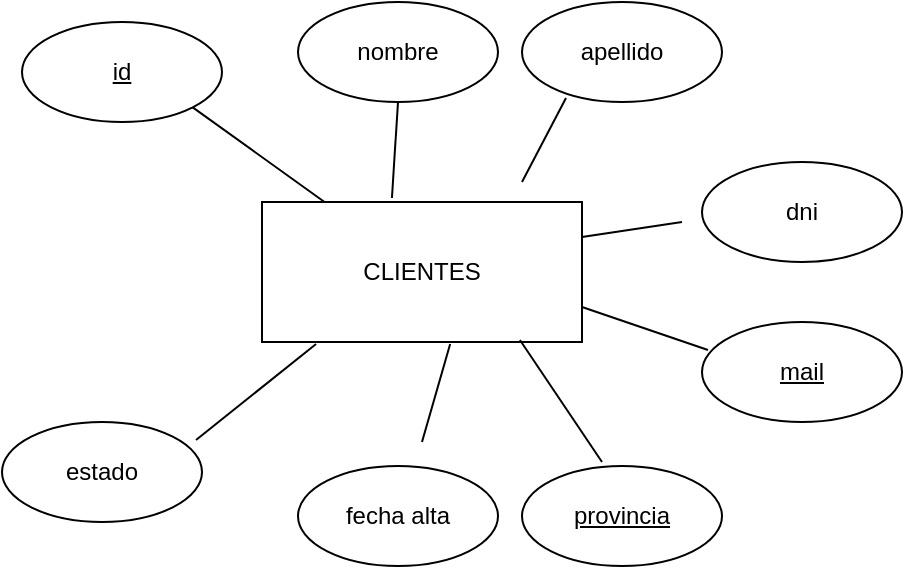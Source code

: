 <mxfile version="21.3.3" type="device">
  <diagram name="Page-1" id="HRxVY4wmJIyZDW7qkUYk">
    <mxGraphModel dx="1120" dy="452" grid="1" gridSize="10" guides="1" tooltips="1" connect="1" arrows="1" fold="1" page="1" pageScale="1" pageWidth="1169" pageHeight="827" math="0" shadow="0">
      <root>
        <mxCell id="0" />
        <mxCell id="1" parent="0" />
        <mxCell id="EkZ4VvNbROCWnL-chnYJ-1" value="CLIENTES" style="rounded=0;whiteSpace=wrap;html=1;" vertex="1" parent="1">
          <mxGeometry x="160" y="180" width="160" height="70" as="geometry" />
        </mxCell>
        <mxCell id="EkZ4VvNbROCWnL-chnYJ-3" value="&lt;u&gt;id&lt;/u&gt;" style="ellipse;whiteSpace=wrap;html=1;" vertex="1" parent="1">
          <mxGeometry x="40" y="90" width="100" height="50" as="geometry" />
        </mxCell>
        <mxCell id="EkZ4VvNbROCWnL-chnYJ-4" value="nombre" style="ellipse;whiteSpace=wrap;html=1;" vertex="1" parent="1">
          <mxGeometry x="178" y="80" width="100" height="50" as="geometry" />
        </mxCell>
        <mxCell id="EkZ4VvNbROCWnL-chnYJ-5" value="apellido" style="ellipse;whiteSpace=wrap;html=1;" vertex="1" parent="1">
          <mxGeometry x="290" y="80" width="100" height="50" as="geometry" />
        </mxCell>
        <mxCell id="EkZ4VvNbROCWnL-chnYJ-6" value="estado" style="ellipse;whiteSpace=wrap;html=1;" vertex="1" parent="1">
          <mxGeometry x="30" y="290" width="100" height="50" as="geometry" />
        </mxCell>
        <mxCell id="EkZ4VvNbROCWnL-chnYJ-7" value="fecha alta" style="ellipse;whiteSpace=wrap;html=1;" vertex="1" parent="1">
          <mxGeometry x="178" y="312" width="100" height="50" as="geometry" />
        </mxCell>
        <mxCell id="EkZ4VvNbROCWnL-chnYJ-8" value="&lt;u&gt;provincia&lt;/u&gt;" style="ellipse;whiteSpace=wrap;html=1;" vertex="1" parent="1">
          <mxGeometry x="290" y="312" width="100" height="50" as="geometry" />
        </mxCell>
        <mxCell id="EkZ4VvNbROCWnL-chnYJ-9" value="dni" style="ellipse;whiteSpace=wrap;html=1;" vertex="1" parent="1">
          <mxGeometry x="380" y="160" width="100" height="50" as="geometry" />
        </mxCell>
        <mxCell id="EkZ4VvNbROCWnL-chnYJ-10" value="&lt;u&gt;mail&lt;/u&gt;" style="ellipse;whiteSpace=wrap;html=1;" vertex="1" parent="1">
          <mxGeometry x="380" y="240" width="100" height="50" as="geometry" />
        </mxCell>
        <mxCell id="EkZ4VvNbROCWnL-chnYJ-12" value="" style="endArrow=none;html=1;rounded=0;entryX=1;entryY=1;entryDx=0;entryDy=0;" edge="1" parent="1" source="EkZ4VvNbROCWnL-chnYJ-1" target="EkZ4VvNbROCWnL-chnYJ-3">
          <mxGeometry width="50" height="50" relative="1" as="geometry">
            <mxPoint x="400" y="260" as="sourcePoint" />
            <mxPoint x="450" y="210" as="targetPoint" />
          </mxGeometry>
        </mxCell>
        <mxCell id="EkZ4VvNbROCWnL-chnYJ-13" value="" style="endArrow=none;html=1;rounded=0;entryX=0.5;entryY=1;entryDx=0;entryDy=0;exitX=0.406;exitY=-0.029;exitDx=0;exitDy=0;exitPerimeter=0;" edge="1" parent="1" source="EkZ4VvNbROCWnL-chnYJ-1" target="EkZ4VvNbROCWnL-chnYJ-4">
          <mxGeometry width="50" height="50" relative="1" as="geometry">
            <mxPoint x="201" y="190" as="sourcePoint" />
            <mxPoint x="135" y="143" as="targetPoint" />
          </mxGeometry>
        </mxCell>
        <mxCell id="EkZ4VvNbROCWnL-chnYJ-14" value="" style="endArrow=none;html=1;rounded=0;entryX=0.22;entryY=0.96;entryDx=0;entryDy=0;entryPerimeter=0;" edge="1" parent="1" target="EkZ4VvNbROCWnL-chnYJ-5">
          <mxGeometry width="50" height="50" relative="1" as="geometry">
            <mxPoint x="290" y="170" as="sourcePoint" />
            <mxPoint x="145" y="153" as="targetPoint" />
          </mxGeometry>
        </mxCell>
        <mxCell id="EkZ4VvNbROCWnL-chnYJ-15" value="" style="endArrow=none;html=1;rounded=0;entryX=1;entryY=0.25;entryDx=0;entryDy=0;" edge="1" parent="1" target="EkZ4VvNbROCWnL-chnYJ-1">
          <mxGeometry width="50" height="50" relative="1" as="geometry">
            <mxPoint x="370" y="190" as="sourcePoint" />
            <mxPoint x="155" y="163" as="targetPoint" />
          </mxGeometry>
        </mxCell>
        <mxCell id="EkZ4VvNbROCWnL-chnYJ-16" value="" style="endArrow=none;html=1;rounded=0;exitX=1;exitY=0.75;exitDx=0;exitDy=0;entryX=0.03;entryY=0.28;entryDx=0;entryDy=0;entryPerimeter=0;" edge="1" parent="1" source="EkZ4VvNbROCWnL-chnYJ-1" target="EkZ4VvNbROCWnL-chnYJ-10">
          <mxGeometry width="50" height="50" relative="1" as="geometry">
            <mxPoint x="400" y="260" as="sourcePoint" />
            <mxPoint x="450" y="210" as="targetPoint" />
          </mxGeometry>
        </mxCell>
        <mxCell id="EkZ4VvNbROCWnL-chnYJ-17" value="" style="endArrow=none;html=1;rounded=0;exitX=0.806;exitY=0.986;exitDx=0;exitDy=0;exitPerimeter=0;" edge="1" parent="1" source="EkZ4VvNbROCWnL-chnYJ-1">
          <mxGeometry width="50" height="50" relative="1" as="geometry">
            <mxPoint x="330" y="243" as="sourcePoint" />
            <mxPoint x="330" y="310" as="targetPoint" />
          </mxGeometry>
        </mxCell>
        <mxCell id="EkZ4VvNbROCWnL-chnYJ-18" value="" style="endArrow=none;html=1;rounded=0;exitX=0.588;exitY=1.014;exitDx=0;exitDy=0;exitPerimeter=0;" edge="1" parent="1" source="EkZ4VvNbROCWnL-chnYJ-1">
          <mxGeometry width="50" height="50" relative="1" as="geometry">
            <mxPoint x="340" y="253" as="sourcePoint" />
            <mxPoint x="240" y="300" as="targetPoint" />
          </mxGeometry>
        </mxCell>
        <mxCell id="EkZ4VvNbROCWnL-chnYJ-19" value="" style="endArrow=none;html=1;rounded=0;exitX=0.169;exitY=1.014;exitDx=0;exitDy=0;exitPerimeter=0;entryX=0.97;entryY=0.18;entryDx=0;entryDy=0;entryPerimeter=0;" edge="1" parent="1" source="EkZ4VvNbROCWnL-chnYJ-1" target="EkZ4VvNbROCWnL-chnYJ-6">
          <mxGeometry width="50" height="50" relative="1" as="geometry">
            <mxPoint x="264" y="261" as="sourcePoint" />
            <mxPoint x="250" y="310" as="targetPoint" />
          </mxGeometry>
        </mxCell>
      </root>
    </mxGraphModel>
  </diagram>
</mxfile>
